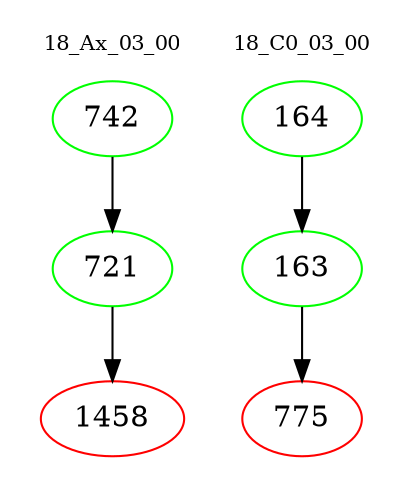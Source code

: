 digraph{
subgraph cluster_0 {
color = white
label = "18_Ax_03_00";
fontsize=10;
T0_742 [label="742", color="green"]
T0_742 -> T0_721 [color="black"]
T0_721 [label="721", color="green"]
T0_721 -> T0_1458 [color="black"]
T0_1458 [label="1458", color="red"]
}
subgraph cluster_1 {
color = white
label = "18_C0_03_00";
fontsize=10;
T1_164 [label="164", color="green"]
T1_164 -> T1_163 [color="black"]
T1_163 [label="163", color="green"]
T1_163 -> T1_775 [color="black"]
T1_775 [label="775", color="red"]
}
}

